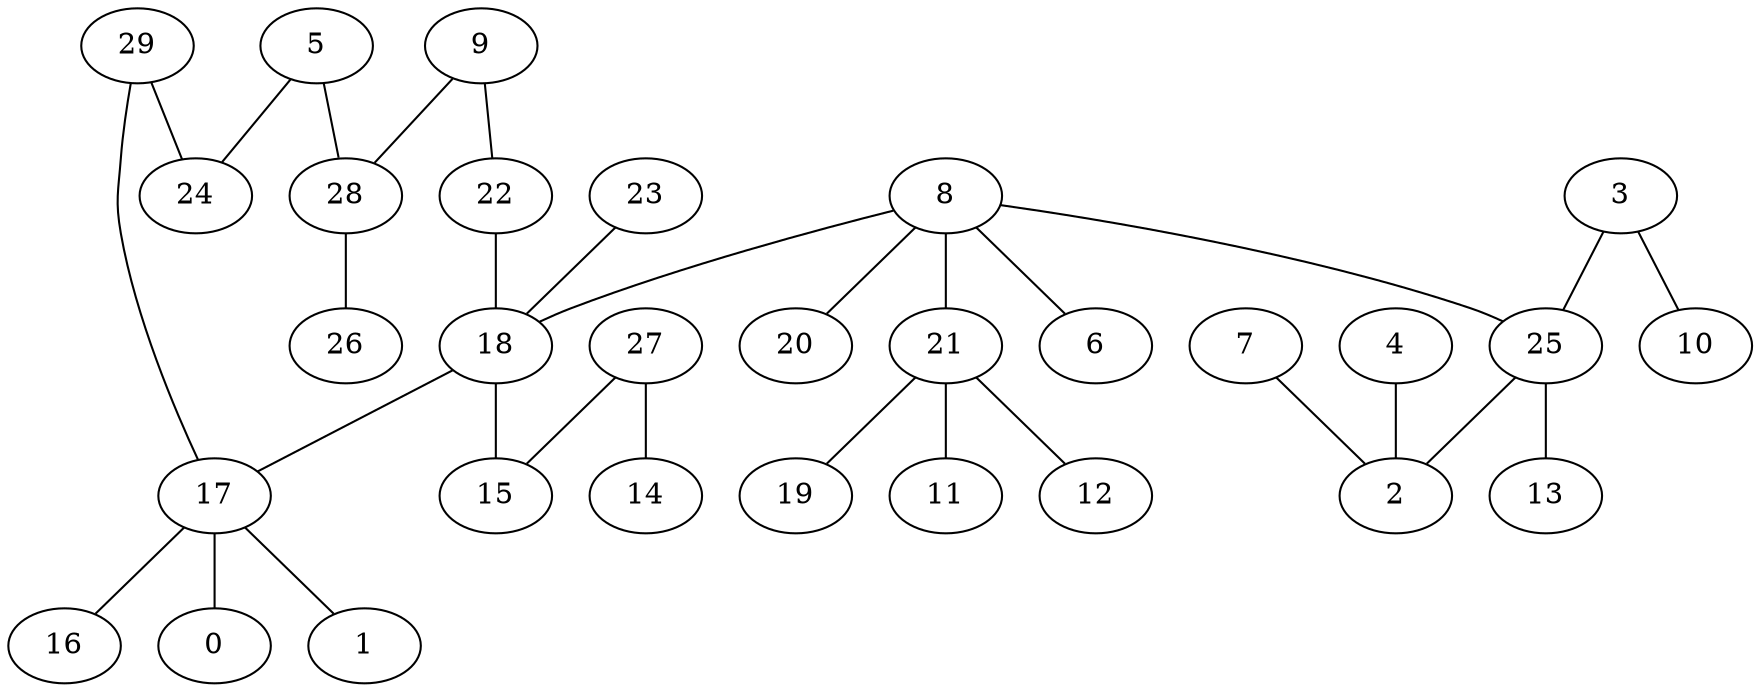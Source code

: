digraph GG_graph {

subgraph G_graph {
edge [color = black]
"22" -> "18" [dir = none]
"9" -> "22" [dir = none]
"29" -> "24" [dir = none]
"29" -> "17" [dir = none]
"17" -> "16" [dir = none]
"17" -> "0" [dir = none]
"17" -> "1" [dir = none]
"28" -> "26" [dir = none]
"5" -> "28" [dir = none]
"5" -> "24" [dir = none]
"3" -> "10" [dir = none]
"3" -> "25" [dir = none]
"18" -> "15" [dir = none]
"18" -> "17" [dir = none]
"8" -> "20" [dir = none]
"8" -> "6" [dir = none]
"8" -> "21" [dir = none]
"8" -> "18" [dir = none]
"8" -> "25" [dir = none]
"27" -> "14" [dir = none]
"27" -> "15" [dir = none]
"7" -> "2" [dir = none]
"25" -> "2" [dir = none]
"25" -> "13" [dir = none]
"4" -> "2" [dir = none]
"21" -> "19" [dir = none]
"21" -> "11" [dir = none]
"21" -> "12" [dir = none]
"23" -> "18" [dir = none]
"9" -> "28" [dir = none]
}

}
